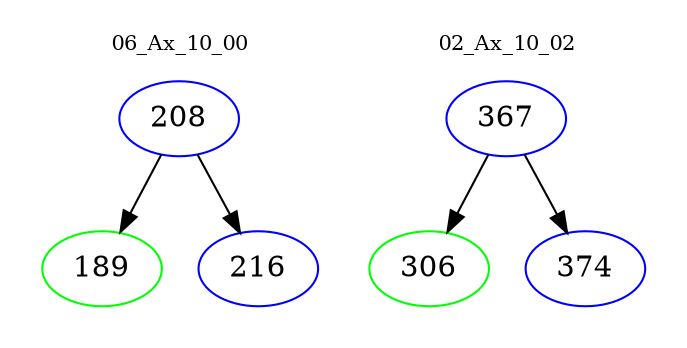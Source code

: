 digraph{
subgraph cluster_0 {
color = white
label = "06_Ax_10_00";
fontsize=10;
T0_208 [label="208", color="blue"]
T0_208 -> T0_189 [color="black"]
T0_189 [label="189", color="green"]
T0_208 -> T0_216 [color="black"]
T0_216 [label="216", color="blue"]
}
subgraph cluster_1 {
color = white
label = "02_Ax_10_02";
fontsize=10;
T1_367 [label="367", color="blue"]
T1_367 -> T1_306 [color="black"]
T1_306 [label="306", color="green"]
T1_367 -> T1_374 [color="black"]
T1_374 [label="374", color="blue"]
}
}
